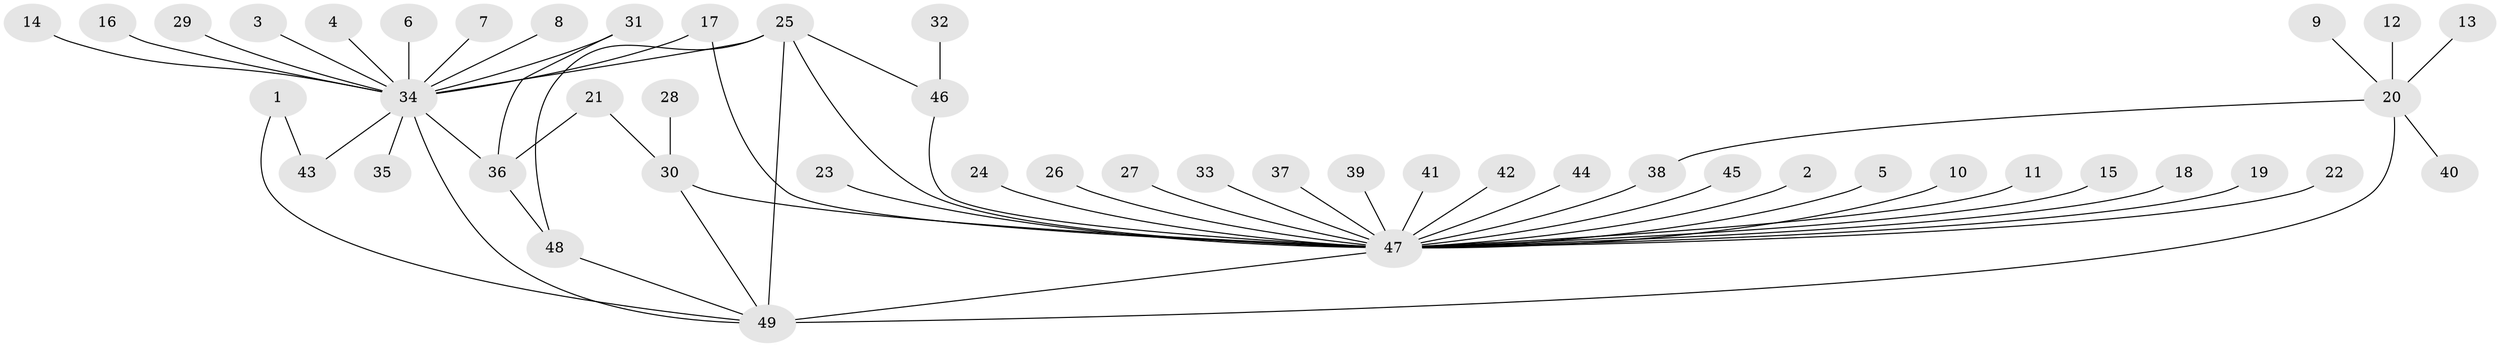 // original degree distribution, {31: 0.00819672131147541, 12: 0.00819672131147541, 4: 0.05737704918032787, 3: 0.07377049180327869, 2: 0.12295081967213115, 18: 0.00819672131147541, 1: 0.6557377049180327, 5: 0.040983606557377046, 7: 0.02459016393442623}
// Generated by graph-tools (version 1.1) at 2025/36/03/04/25 23:36:47]
// undirected, 49 vertices, 59 edges
graph export_dot {
  node [color=gray90,style=filled];
  1;
  2;
  3;
  4;
  5;
  6;
  7;
  8;
  9;
  10;
  11;
  12;
  13;
  14;
  15;
  16;
  17;
  18;
  19;
  20;
  21;
  22;
  23;
  24;
  25;
  26;
  27;
  28;
  29;
  30;
  31;
  32;
  33;
  34;
  35;
  36;
  37;
  38;
  39;
  40;
  41;
  42;
  43;
  44;
  45;
  46;
  47;
  48;
  49;
  1 -- 43 [weight=1.0];
  1 -- 49 [weight=1.0];
  2 -- 47 [weight=1.0];
  3 -- 34 [weight=1.0];
  4 -- 34 [weight=1.0];
  5 -- 47 [weight=1.0];
  6 -- 34 [weight=1.0];
  7 -- 34 [weight=1.0];
  8 -- 34 [weight=1.0];
  9 -- 20 [weight=1.0];
  10 -- 47 [weight=1.0];
  11 -- 47 [weight=1.0];
  12 -- 20 [weight=1.0];
  13 -- 20 [weight=1.0];
  14 -- 34 [weight=1.0];
  15 -- 47 [weight=1.0];
  16 -- 34 [weight=1.0];
  17 -- 34 [weight=1.0];
  17 -- 47 [weight=1.0];
  18 -- 47 [weight=1.0];
  19 -- 47 [weight=1.0];
  20 -- 38 [weight=1.0];
  20 -- 40 [weight=1.0];
  20 -- 49 [weight=2.0];
  21 -- 30 [weight=1.0];
  21 -- 36 [weight=1.0];
  22 -- 47 [weight=1.0];
  23 -- 47 [weight=1.0];
  24 -- 47 [weight=1.0];
  25 -- 34 [weight=1.0];
  25 -- 46 [weight=1.0];
  25 -- 47 [weight=1.0];
  25 -- 48 [weight=1.0];
  25 -- 49 [weight=1.0];
  26 -- 47 [weight=1.0];
  27 -- 47 [weight=1.0];
  28 -- 30 [weight=1.0];
  29 -- 34 [weight=1.0];
  30 -- 47 [weight=1.0];
  30 -- 49 [weight=1.0];
  31 -- 34 [weight=1.0];
  31 -- 36 [weight=1.0];
  32 -- 46 [weight=1.0];
  33 -- 47 [weight=1.0];
  34 -- 35 [weight=1.0];
  34 -- 36 [weight=1.0];
  34 -- 43 [weight=1.0];
  34 -- 49 [weight=1.0];
  36 -- 48 [weight=1.0];
  37 -- 47 [weight=1.0];
  38 -- 47 [weight=1.0];
  39 -- 47 [weight=1.0];
  41 -- 47 [weight=1.0];
  42 -- 47 [weight=1.0];
  44 -- 47 [weight=1.0];
  45 -- 47 [weight=1.0];
  46 -- 47 [weight=1.0];
  47 -- 49 [weight=2.0];
  48 -- 49 [weight=1.0];
}
